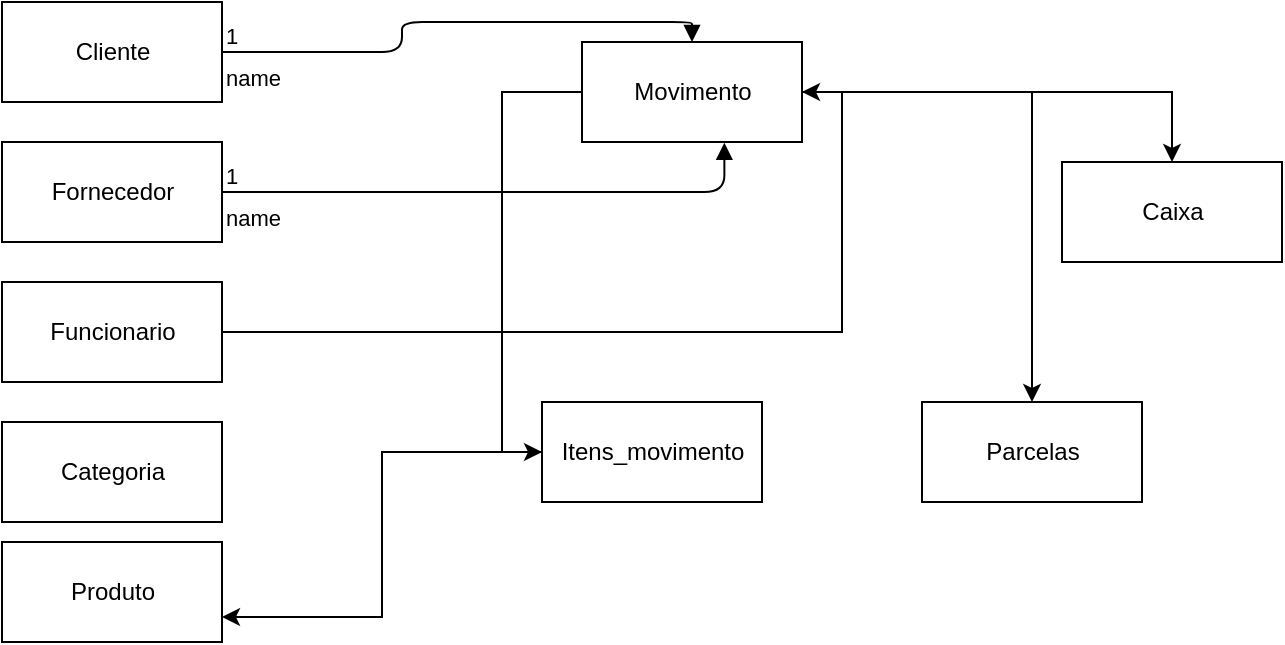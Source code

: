 <mxfile version="14.9.7" type="device"><diagram id="kdb1oy5i56zN4E4qB69r" name="Page-1"><mxGraphModel dx="731" dy="402" grid="1" gridSize="10" guides="1" tooltips="1" connect="1" arrows="1" fold="1" page="1" pageScale="1" pageWidth="827" pageHeight="1169" math="0" shadow="0"><root><mxCell id="0"/><mxCell id="1" parent="0"/><mxCell id="rMlkKa6vK59_ErTRXElg-1" value="Cliente" style="html=1;" vertex="1" parent="1"><mxGeometry x="40" y="20" width="110" height="50" as="geometry"/></mxCell><mxCell id="rMlkKa6vK59_ErTRXElg-2" value="Fornecedor" style="html=1;" vertex="1" parent="1"><mxGeometry x="40" y="90" width="110" height="50" as="geometry"/></mxCell><mxCell id="rMlkKa6vK59_ErTRXElg-11" style="edgeStyle=orthogonalEdgeStyle;rounded=0;orthogonalLoop=1;jettySize=auto;html=1;entryX=1;entryY=0.5;entryDx=0;entryDy=0;" edge="1" parent="1" source="rMlkKa6vK59_ErTRXElg-3" target="rMlkKa6vK59_ErTRXElg-6"><mxGeometry relative="1" as="geometry"/></mxCell><mxCell id="rMlkKa6vK59_ErTRXElg-3" value="Funcionario" style="html=1;" vertex="1" parent="1"><mxGeometry x="40" y="160" width="110" height="50" as="geometry"/></mxCell><mxCell id="rMlkKa6vK59_ErTRXElg-4" value="Categoria" style="html=1;" vertex="1" parent="1"><mxGeometry x="40" y="230" width="110" height="50" as="geometry"/></mxCell><mxCell id="rMlkKa6vK59_ErTRXElg-5" value="Produto" style="html=1;" vertex="1" parent="1"><mxGeometry x="40" y="290" width="110" height="50" as="geometry"/></mxCell><mxCell id="rMlkKa6vK59_ErTRXElg-13" style="edgeStyle=orthogonalEdgeStyle;rounded=0;orthogonalLoop=1;jettySize=auto;html=1;" edge="1" parent="1" source="rMlkKa6vK59_ErTRXElg-6" target="rMlkKa6vK59_ErTRXElg-12"><mxGeometry relative="1" as="geometry"/></mxCell><mxCell id="rMlkKa6vK59_ErTRXElg-15" style="edgeStyle=orthogonalEdgeStyle;rounded=0;orthogonalLoop=1;jettySize=auto;html=1;entryX=0;entryY=0.5;entryDx=0;entryDy=0;exitX=0;exitY=0.5;exitDx=0;exitDy=0;" edge="1" parent="1" source="rMlkKa6vK59_ErTRXElg-6" target="rMlkKa6vK59_ErTRXElg-14"><mxGeometry relative="1" as="geometry"/></mxCell><mxCell id="rMlkKa6vK59_ErTRXElg-18" style="edgeStyle=orthogonalEdgeStyle;rounded=0;orthogonalLoop=1;jettySize=auto;html=1;entryX=0.5;entryY=0;entryDx=0;entryDy=0;" edge="1" parent="1" source="rMlkKa6vK59_ErTRXElg-6" target="rMlkKa6vK59_ErTRXElg-17"><mxGeometry relative="1" as="geometry"/></mxCell><mxCell id="rMlkKa6vK59_ErTRXElg-6" value="Movimento" style="html=1;" vertex="1" parent="1"><mxGeometry x="330" y="40" width="110" height="50" as="geometry"/></mxCell><mxCell id="rMlkKa6vK59_ErTRXElg-7" value="name" style="endArrow=block;endFill=1;html=1;edgeStyle=orthogonalEdgeStyle;align=left;verticalAlign=top;exitX=1;exitY=0.5;exitDx=0;exitDy=0;entryX=0.5;entryY=0;entryDx=0;entryDy=0;" edge="1" parent="1" source="rMlkKa6vK59_ErTRXElg-1" target="rMlkKa6vK59_ErTRXElg-6"><mxGeometry x="-1" relative="1" as="geometry"><mxPoint x="290" y="210" as="sourcePoint"/><mxPoint x="450" y="210" as="targetPoint"/></mxGeometry></mxCell><mxCell id="rMlkKa6vK59_ErTRXElg-8" value="1" style="edgeLabel;resizable=0;html=1;align=left;verticalAlign=bottom;" connectable="0" vertex="1" parent="rMlkKa6vK59_ErTRXElg-7"><mxGeometry x="-1" relative="1" as="geometry"/></mxCell><mxCell id="rMlkKa6vK59_ErTRXElg-9" value="name" style="endArrow=block;endFill=1;html=1;edgeStyle=orthogonalEdgeStyle;align=left;verticalAlign=top;exitX=1;exitY=0.5;exitDx=0;exitDy=0;entryX=0.647;entryY=1.007;entryDx=0;entryDy=0;entryPerimeter=0;" edge="1" parent="1" source="rMlkKa6vK59_ErTRXElg-2" target="rMlkKa6vK59_ErTRXElg-6"><mxGeometry x="-1" relative="1" as="geometry"><mxPoint x="290" y="210" as="sourcePoint"/><mxPoint x="450" y="210" as="targetPoint"/></mxGeometry></mxCell><mxCell id="rMlkKa6vK59_ErTRXElg-10" value="1" style="edgeLabel;resizable=0;html=1;align=left;verticalAlign=bottom;" connectable="0" vertex="1" parent="rMlkKa6vK59_ErTRXElg-9"><mxGeometry x="-1" relative="1" as="geometry"/></mxCell><mxCell id="rMlkKa6vK59_ErTRXElg-12" value="Caixa&lt;br&gt;" style="html=1;" vertex="1" parent="1"><mxGeometry x="570" y="100" width="110" height="50" as="geometry"/></mxCell><mxCell id="rMlkKa6vK59_ErTRXElg-16" style="edgeStyle=orthogonalEdgeStyle;rounded=0;orthogonalLoop=1;jettySize=auto;html=1;entryX=1;entryY=0.75;entryDx=0;entryDy=0;" edge="1" parent="1" source="rMlkKa6vK59_ErTRXElg-14" target="rMlkKa6vK59_ErTRXElg-5"><mxGeometry relative="1" as="geometry"/></mxCell><mxCell id="rMlkKa6vK59_ErTRXElg-14" value="Itens_movimento" style="html=1;" vertex="1" parent="1"><mxGeometry x="310" y="220" width="110" height="50" as="geometry"/></mxCell><mxCell id="rMlkKa6vK59_ErTRXElg-17" value="Parcelas" style="html=1;" vertex="1" parent="1"><mxGeometry x="500" y="220" width="110" height="50" as="geometry"/></mxCell></root></mxGraphModel></diagram></mxfile>